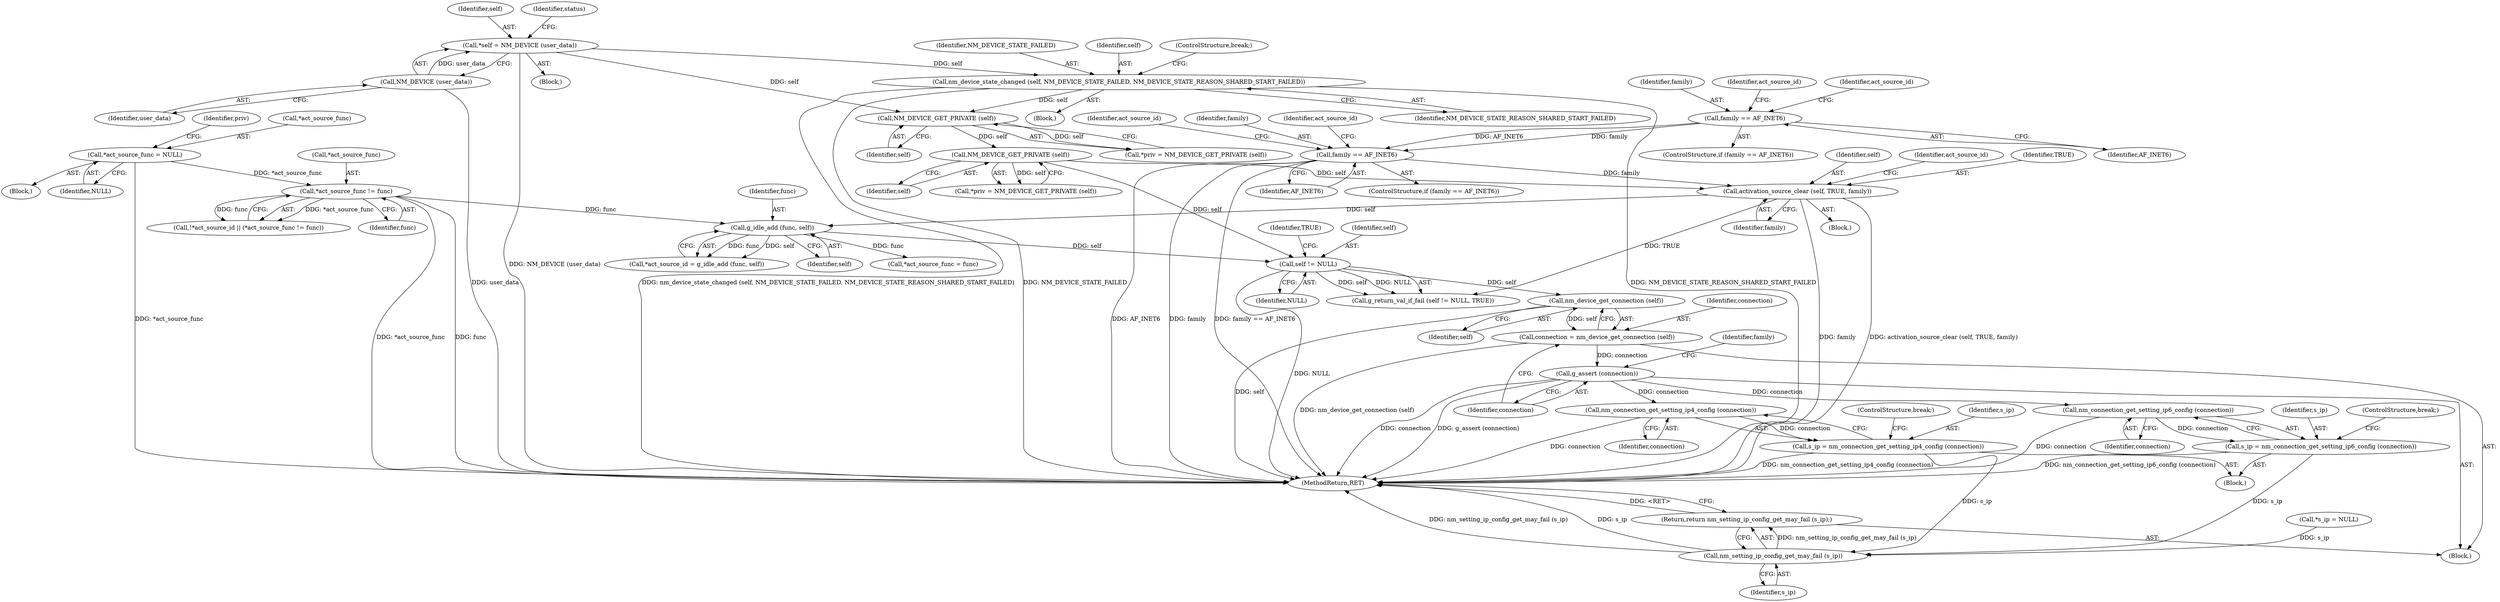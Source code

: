 digraph "0_NetworkManager_d5fc88e573fa58b93034b04d35a2454f5d28cad9@API" {
"1003509" [label="(Call,nm_device_get_connection (self))"];
"1003503" [label="(Call,self != NULL)"];
"1003489" [label="(Call,g_idle_add (func, self))"];
"1003477" [label="(Call,*act_source_func != func)"];
"1003423" [label="(Call,*act_source_func = NULL)"];
"1003482" [label="(Call,activation_source_clear (self, TRUE, family))"];
"1003431" [label="(Call,NM_DEVICE_GET_PRIVATE (self))"];
"1003375" [label="(Call,NM_DEVICE_GET_PRIVATE (self))"];
"1003364" [label="(Call,nm_device_state_changed (self, NM_DEVICE_STATE_FAILED, NM_DEVICE_STATE_REASON_SHARED_START_FAILED))"];
"1003356" [label="(Call,*self = NM_DEVICE (user_data))"];
"1003358" [label="(Call,NM_DEVICE (user_data))"];
"1003436" [label="(Call,family == AF_INET6)"];
"1003380" [label="(Call,family == AF_INET6)"];
"1003507" [label="(Call,connection = nm_device_get_connection (self))"];
"1003511" [label="(Call,g_assert (connection))"];
"1003519" [label="(Call,nm_connection_get_setting_ip4_config (connection))"];
"1003517" [label="(Call,s_ip = nm_connection_get_setting_ip4_config (connection))"];
"1003531" [label="(Call,nm_setting_ip_config_get_may_fail (s_ip))"];
"1003530" [label="(Return,return nm_setting_ip_config_get_may_fail (s_ip);)"];
"1003525" [label="(Call,nm_connection_get_setting_ip6_config (connection))"];
"1003523" [label="(Call,s_ip = nm_connection_get_setting_ip6_config (connection))"];
"1003357" [label="(Identifier,self)"];
"1003530" [label="(Return,return nm_setting_ip_config_get_may_fail (s_ip);)"];
"1003486" [label="(Call,*act_source_id = g_idle_add (func, self))"];
"1003423" [label="(Call,*act_source_func = NULL)"];
"1003358" [label="(Call,NM_DEVICE (user_data))"];
"1003490" [label="(Identifier,func)"];
"1003485" [label="(Identifier,family)"];
"1003354" [label="(Block,)"];
"1003438" [label="(Identifier,AF_INET6)"];
"1003380" [label="(Call,family == AF_INET6)"];
"1003473" [label="(Call,!*act_source_id || (*act_source_func != func))"];
"1003435" [label="(ControlStructure,if (family == AF_INET6))"];
"1003399" [label="(Identifier,act_source_id)"];
"1003512" [label="(Identifier,connection)"];
"1003517" [label="(Call,s_ip = nm_connection_get_setting_ip4_config (connection))"];
"1003477" [label="(Call,*act_source_func != func)"];
"1003483" [label="(Identifier,self)"];
"1003382" [label="(Identifier,AF_INET6)"];
"1003515" [label="(Block,)"];
"1003514" [label="(Identifier,family)"];
"1003480" [label="(Identifier,func)"];
"1003365" [label="(Identifier,self)"];
"1003527" [label="(ControlStructure,break;)"];
"1003504" [label="(Identifier,self)"];
"1003491" [label="(Identifier,self)"];
"1003362" [label="(Block,)"];
"1003523" [label="(Call,s_ip = nm_connection_get_setting_ip6_config (connection))"];
"1003503" [label="(Call,self != NULL)"];
"1003364" [label="(Call,nm_device_state_changed (self, NM_DEVICE_STATE_FAILED, NM_DEVICE_STATE_REASON_SHARED_START_FAILED))"];
"1003367" [label="(Identifier,NM_DEVICE_STATE_REASON_SHARED_START_FAILED)"];
"1003455" [label="(Identifier,act_source_id)"];
"1003496" [label="(Block,)"];
"1003508" [label="(Identifier,connection)"];
"1003499" [label="(Call,*s_ip = NULL)"];
"1003424" [label="(Call,*act_source_func)"];
"1003505" [label="(Identifier,NULL)"];
"1003437" [label="(Identifier,family)"];
"1003520" [label="(Identifier,connection)"];
"1003511" [label="(Call,g_assert (connection))"];
"1003532" [label="(Identifier,s_ip)"];
"1003488" [label="(Identifier,act_source_id)"];
"1003507" [label="(Call,connection = nm_device_get_connection (self))"];
"1003373" [label="(Call,*priv = NM_DEVICE_GET_PRIVATE (self))"];
"1003379" [label="(ControlStructure,if (family == AF_INET6))"];
"1003478" [label="(Call,*act_source_func)"];
"1003441" [label="(Identifier,act_source_id)"];
"1003521" [label="(ControlStructure,break;)"];
"1003524" [label="(Identifier,s_ip)"];
"1003484" [label="(Identifier,TRUE)"];
"1003356" [label="(Call,*self = NM_DEVICE (user_data))"];
"1003502" [label="(Call,g_return_val_if_fail (self != NULL, TRUE))"];
"1003509" [label="(Call,nm_device_get_connection (self))"];
"1003436" [label="(Call,family == AF_INET6)"];
"1003385" [label="(Identifier,act_source_id)"];
"1003519" [label="(Call,nm_connection_get_setting_ip4_config (connection))"];
"1003510" [label="(Identifier,self)"];
"1003376" [label="(Identifier,self)"];
"1003489" [label="(Call,g_idle_add (func, self))"];
"1003432" [label="(Identifier,self)"];
"1003481" [label="(Block,)"];
"1003426" [label="(Identifier,NULL)"];
"1003368" [label="(ControlStructure,break;)"];
"1003431" [label="(Call,NM_DEVICE_GET_PRIVATE (self))"];
"1003413" [label="(Block,)"];
"1003375" [label="(Call,NM_DEVICE_GET_PRIVATE (self))"];
"1003361" [label="(Identifier,status)"];
"1003492" [label="(Call,*act_source_func = func)"];
"1003429" [label="(Call,*priv = NM_DEVICE_GET_PRIVATE (self))"];
"1007368" [label="(MethodReturn,RET)"];
"1003359" [label="(Identifier,user_data)"];
"1003506" [label="(Identifier,TRUE)"];
"1003381" [label="(Identifier,family)"];
"1003430" [label="(Identifier,priv)"];
"1003518" [label="(Identifier,s_ip)"];
"1003531" [label="(Call,nm_setting_ip_config_get_may_fail (s_ip))"];
"1003526" [label="(Identifier,connection)"];
"1003525" [label="(Call,nm_connection_get_setting_ip6_config (connection))"];
"1003482" [label="(Call,activation_source_clear (self, TRUE, family))"];
"1003366" [label="(Identifier,NM_DEVICE_STATE_FAILED)"];
"1003509" -> "1003507"  [label="AST: "];
"1003509" -> "1003510"  [label="CFG: "];
"1003510" -> "1003509"  [label="AST: "];
"1003507" -> "1003509"  [label="CFG: "];
"1003509" -> "1007368"  [label="DDG: self"];
"1003509" -> "1003507"  [label="DDG: self"];
"1003503" -> "1003509"  [label="DDG: self"];
"1003503" -> "1003502"  [label="AST: "];
"1003503" -> "1003505"  [label="CFG: "];
"1003504" -> "1003503"  [label="AST: "];
"1003505" -> "1003503"  [label="AST: "];
"1003506" -> "1003503"  [label="CFG: "];
"1003503" -> "1007368"  [label="DDG: NULL"];
"1003503" -> "1003502"  [label="DDG: self"];
"1003503" -> "1003502"  [label="DDG: NULL"];
"1003489" -> "1003503"  [label="DDG: self"];
"1003431" -> "1003503"  [label="DDG: self"];
"1003489" -> "1003486"  [label="AST: "];
"1003489" -> "1003491"  [label="CFG: "];
"1003490" -> "1003489"  [label="AST: "];
"1003491" -> "1003489"  [label="AST: "];
"1003486" -> "1003489"  [label="CFG: "];
"1003489" -> "1003486"  [label="DDG: func"];
"1003489" -> "1003486"  [label="DDG: self"];
"1003477" -> "1003489"  [label="DDG: func"];
"1003482" -> "1003489"  [label="DDG: self"];
"1003489" -> "1003492"  [label="DDG: func"];
"1003477" -> "1003473"  [label="AST: "];
"1003477" -> "1003480"  [label="CFG: "];
"1003478" -> "1003477"  [label="AST: "];
"1003480" -> "1003477"  [label="AST: "];
"1003473" -> "1003477"  [label="CFG: "];
"1003477" -> "1007368"  [label="DDG: *act_source_func"];
"1003477" -> "1007368"  [label="DDG: func"];
"1003477" -> "1003473"  [label="DDG: *act_source_func"];
"1003477" -> "1003473"  [label="DDG: func"];
"1003423" -> "1003477"  [label="DDG: *act_source_func"];
"1003423" -> "1003413"  [label="AST: "];
"1003423" -> "1003426"  [label="CFG: "];
"1003424" -> "1003423"  [label="AST: "];
"1003426" -> "1003423"  [label="AST: "];
"1003430" -> "1003423"  [label="CFG: "];
"1003423" -> "1007368"  [label="DDG: *act_source_func"];
"1003482" -> "1003481"  [label="AST: "];
"1003482" -> "1003485"  [label="CFG: "];
"1003483" -> "1003482"  [label="AST: "];
"1003484" -> "1003482"  [label="AST: "];
"1003485" -> "1003482"  [label="AST: "];
"1003488" -> "1003482"  [label="CFG: "];
"1003482" -> "1007368"  [label="DDG: activation_source_clear (self, TRUE, family)"];
"1003482" -> "1007368"  [label="DDG: family"];
"1003431" -> "1003482"  [label="DDG: self"];
"1003436" -> "1003482"  [label="DDG: family"];
"1003482" -> "1003502"  [label="DDG: TRUE"];
"1003431" -> "1003429"  [label="AST: "];
"1003431" -> "1003432"  [label="CFG: "];
"1003432" -> "1003431"  [label="AST: "];
"1003429" -> "1003431"  [label="CFG: "];
"1003431" -> "1003429"  [label="DDG: self"];
"1003375" -> "1003431"  [label="DDG: self"];
"1003375" -> "1003373"  [label="AST: "];
"1003375" -> "1003376"  [label="CFG: "];
"1003376" -> "1003375"  [label="AST: "];
"1003373" -> "1003375"  [label="CFG: "];
"1003375" -> "1003373"  [label="DDG: self"];
"1003364" -> "1003375"  [label="DDG: self"];
"1003356" -> "1003375"  [label="DDG: self"];
"1003364" -> "1003362"  [label="AST: "];
"1003364" -> "1003367"  [label="CFG: "];
"1003365" -> "1003364"  [label="AST: "];
"1003366" -> "1003364"  [label="AST: "];
"1003367" -> "1003364"  [label="AST: "];
"1003368" -> "1003364"  [label="CFG: "];
"1003364" -> "1007368"  [label="DDG: NM_DEVICE_STATE_REASON_SHARED_START_FAILED"];
"1003364" -> "1007368"  [label="DDG: nm_device_state_changed (self, NM_DEVICE_STATE_FAILED, NM_DEVICE_STATE_REASON_SHARED_START_FAILED)"];
"1003364" -> "1007368"  [label="DDG: NM_DEVICE_STATE_FAILED"];
"1003356" -> "1003364"  [label="DDG: self"];
"1003356" -> "1003354"  [label="AST: "];
"1003356" -> "1003358"  [label="CFG: "];
"1003357" -> "1003356"  [label="AST: "];
"1003358" -> "1003356"  [label="AST: "];
"1003361" -> "1003356"  [label="CFG: "];
"1003356" -> "1007368"  [label="DDG: NM_DEVICE (user_data)"];
"1003358" -> "1003356"  [label="DDG: user_data"];
"1003358" -> "1003359"  [label="CFG: "];
"1003359" -> "1003358"  [label="AST: "];
"1003358" -> "1007368"  [label="DDG: user_data"];
"1003436" -> "1003435"  [label="AST: "];
"1003436" -> "1003438"  [label="CFG: "];
"1003437" -> "1003436"  [label="AST: "];
"1003438" -> "1003436"  [label="AST: "];
"1003441" -> "1003436"  [label="CFG: "];
"1003455" -> "1003436"  [label="CFG: "];
"1003436" -> "1007368"  [label="DDG: AF_INET6"];
"1003436" -> "1007368"  [label="DDG: family"];
"1003436" -> "1007368"  [label="DDG: family == AF_INET6"];
"1003380" -> "1003436"  [label="DDG: family"];
"1003380" -> "1003436"  [label="DDG: AF_INET6"];
"1003380" -> "1003379"  [label="AST: "];
"1003380" -> "1003382"  [label="CFG: "];
"1003381" -> "1003380"  [label="AST: "];
"1003382" -> "1003380"  [label="AST: "];
"1003385" -> "1003380"  [label="CFG: "];
"1003399" -> "1003380"  [label="CFG: "];
"1003507" -> "1003496"  [label="AST: "];
"1003508" -> "1003507"  [label="AST: "];
"1003512" -> "1003507"  [label="CFG: "];
"1003507" -> "1007368"  [label="DDG: nm_device_get_connection (self)"];
"1003507" -> "1003511"  [label="DDG: connection"];
"1003511" -> "1003496"  [label="AST: "];
"1003511" -> "1003512"  [label="CFG: "];
"1003512" -> "1003511"  [label="AST: "];
"1003514" -> "1003511"  [label="CFG: "];
"1003511" -> "1007368"  [label="DDG: g_assert (connection)"];
"1003511" -> "1007368"  [label="DDG: connection"];
"1003511" -> "1003519"  [label="DDG: connection"];
"1003511" -> "1003525"  [label="DDG: connection"];
"1003519" -> "1003517"  [label="AST: "];
"1003519" -> "1003520"  [label="CFG: "];
"1003520" -> "1003519"  [label="AST: "];
"1003517" -> "1003519"  [label="CFG: "];
"1003519" -> "1007368"  [label="DDG: connection"];
"1003519" -> "1003517"  [label="DDG: connection"];
"1003517" -> "1003515"  [label="AST: "];
"1003518" -> "1003517"  [label="AST: "];
"1003521" -> "1003517"  [label="CFG: "];
"1003517" -> "1007368"  [label="DDG: nm_connection_get_setting_ip4_config (connection)"];
"1003517" -> "1003531"  [label="DDG: s_ip"];
"1003531" -> "1003530"  [label="AST: "];
"1003531" -> "1003532"  [label="CFG: "];
"1003532" -> "1003531"  [label="AST: "];
"1003530" -> "1003531"  [label="CFG: "];
"1003531" -> "1007368"  [label="DDG: nm_setting_ip_config_get_may_fail (s_ip)"];
"1003531" -> "1007368"  [label="DDG: s_ip"];
"1003531" -> "1003530"  [label="DDG: nm_setting_ip_config_get_may_fail (s_ip)"];
"1003523" -> "1003531"  [label="DDG: s_ip"];
"1003499" -> "1003531"  [label="DDG: s_ip"];
"1003530" -> "1003496"  [label="AST: "];
"1007368" -> "1003530"  [label="CFG: "];
"1003530" -> "1007368"  [label="DDG: <RET>"];
"1003525" -> "1003523"  [label="AST: "];
"1003525" -> "1003526"  [label="CFG: "];
"1003526" -> "1003525"  [label="AST: "];
"1003523" -> "1003525"  [label="CFG: "];
"1003525" -> "1007368"  [label="DDG: connection"];
"1003525" -> "1003523"  [label="DDG: connection"];
"1003523" -> "1003515"  [label="AST: "];
"1003524" -> "1003523"  [label="AST: "];
"1003527" -> "1003523"  [label="CFG: "];
"1003523" -> "1007368"  [label="DDG: nm_connection_get_setting_ip6_config (connection)"];
}
